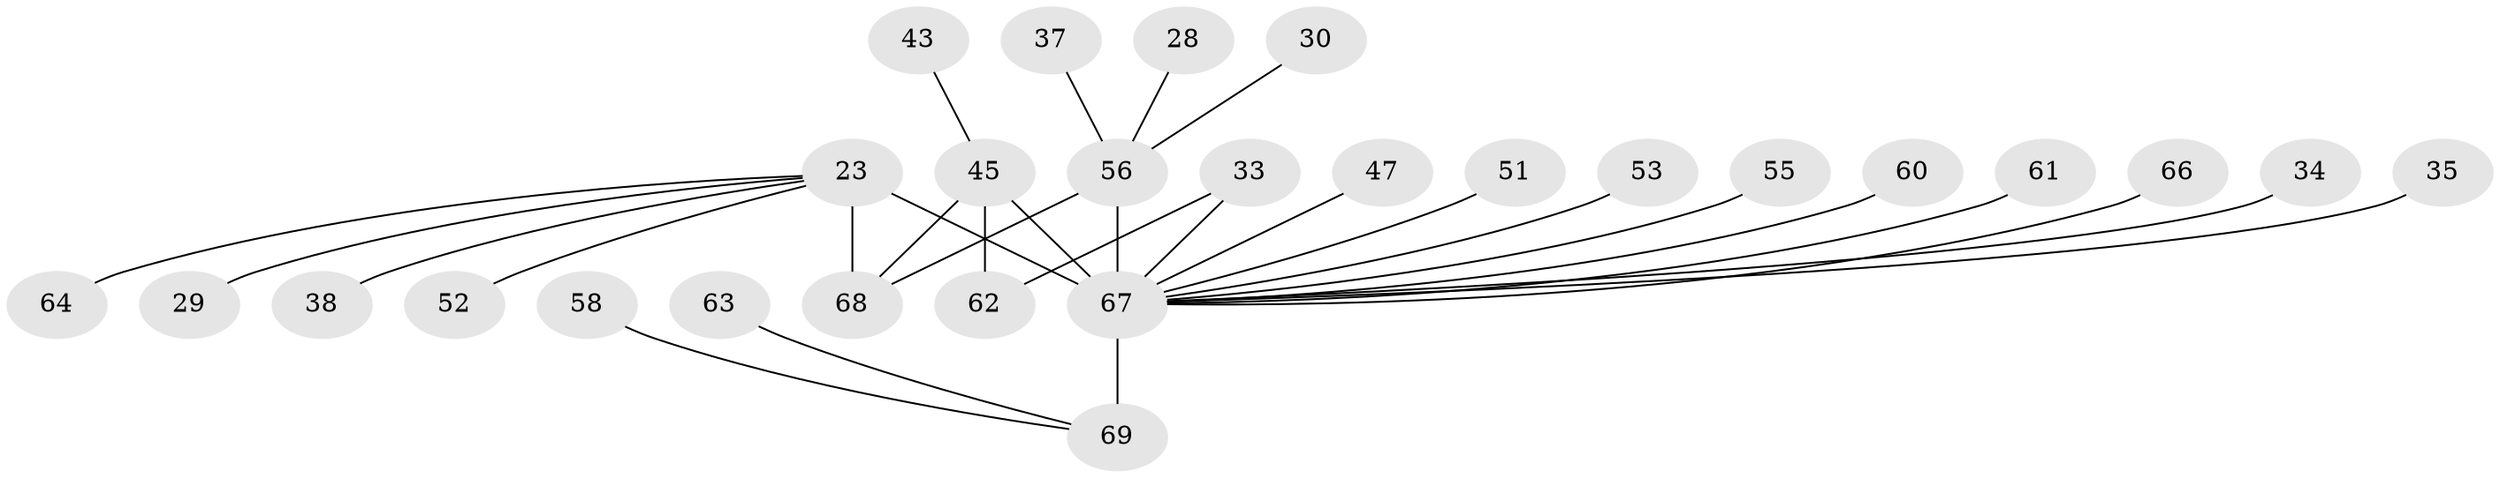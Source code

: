 // original degree distribution, {12: 0.014492753623188406, 16: 0.014492753623188406, 6: 0.028985507246376812, 11: 0.014492753623188406, 3: 0.15942028985507245, 10: 0.014492753623188406, 4: 0.08695652173913043, 2: 0.2028985507246377, 9: 0.028985507246376812, 5: 0.043478260869565216, 1: 0.391304347826087}
// Generated by graph-tools (version 1.1) at 2025/51/03/04/25 21:51:11]
// undirected, 27 vertices, 29 edges
graph export_dot {
graph [start="1"]
  node [color=gray90,style=filled];
  23 [super="+1"];
  28;
  29;
  30;
  33 [super="+16"];
  34;
  35;
  37;
  38;
  43;
  45 [super="+4"];
  47;
  51;
  52 [super="+40"];
  53;
  55;
  56 [super="+48+10"];
  58 [super="+49"];
  60 [super="+57"];
  61;
  62 [super="+59"];
  63;
  64;
  66;
  67 [super="+15+12+44+42+27+13"];
  68 [super="+50+54"];
  69 [super="+24+65+32+46"];
  23 -- 38;
  23 -- 64 [weight=2];
  23 -- 29;
  23 -- 67 [weight=9];
  23 -- 52;
  23 -- 68;
  28 -- 56;
  30 -- 56;
  33 -- 67 [weight=2];
  33 -- 62 [weight=2];
  34 -- 67;
  35 -- 67;
  37 -- 56;
  43 -- 45;
  45 -- 67 [weight=7];
  45 -- 68;
  45 -- 62;
  47 -- 67;
  51 -- 67;
  53 -- 67;
  55 -- 67;
  56 -- 67 [weight=7];
  56 -- 68 [weight=2];
  58 -- 69;
  60 -- 67 [weight=2];
  61 -- 67;
  63 -- 69;
  66 -- 67;
  67 -- 69 [weight=6];
}
